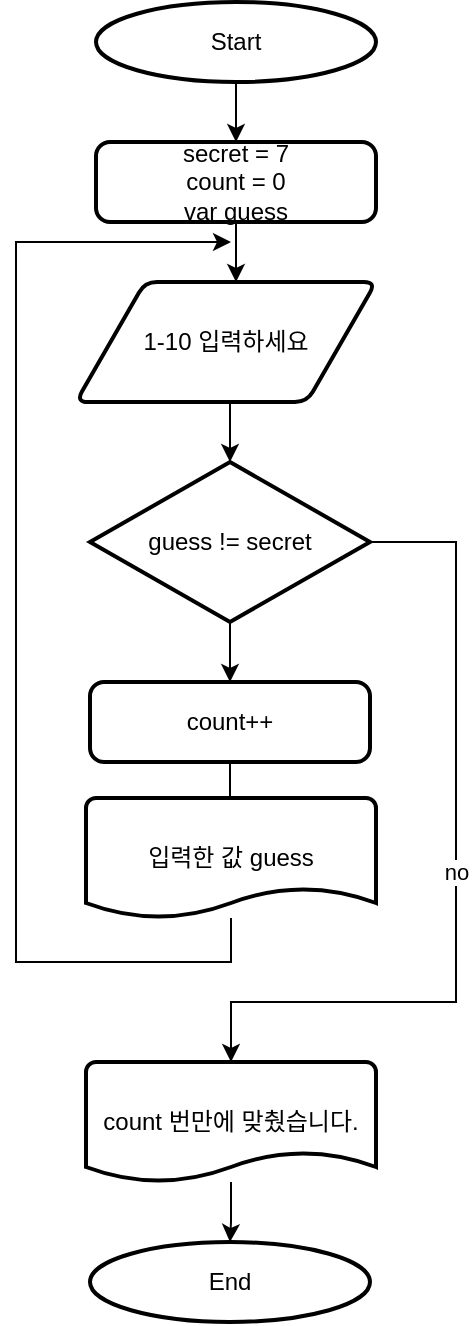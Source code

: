 <mxfile version="19.0.3" type="device"><diagram id="DwcCdXmfk6siQO2TB8_F" name="Page-1"><mxGraphModel dx="1102" dy="854" grid="1" gridSize="10" guides="1" tooltips="1" connect="1" arrows="1" fold="1" page="1" pageScale="1" pageWidth="850" pageHeight="1100" math="0" shadow="0"><root><mxCell id="0"/><mxCell id="1" parent="0"/><mxCell id="7Ne5Wgrfh5Z_kIamY5BC-20" style="edgeStyle=orthogonalEdgeStyle;rounded=0;orthogonalLoop=1;jettySize=auto;html=1;exitX=0.5;exitY=1;exitDx=0;exitDy=0;exitPerimeter=0;entryX=0.5;entryY=0;entryDx=0;entryDy=0;" edge="1" parent="1" source="7Ne5Wgrfh5Z_kIamY5BC-1" target="7Ne5Wgrfh5Z_kIamY5BC-3"><mxGeometry relative="1" as="geometry"/></mxCell><mxCell id="7Ne5Wgrfh5Z_kIamY5BC-1" value="Start" style="strokeWidth=2;html=1;shape=mxgraph.flowchart.start_1;whiteSpace=wrap;" vertex="1" parent="1"><mxGeometry x="90" y="40" width="140" height="40" as="geometry"/></mxCell><mxCell id="7Ne5Wgrfh5Z_kIamY5BC-2" value="End" style="strokeWidth=2;html=1;shape=mxgraph.flowchart.start_1;whiteSpace=wrap;" vertex="1" parent="1"><mxGeometry x="87" y="660" width="140" height="40" as="geometry"/></mxCell><mxCell id="7Ne5Wgrfh5Z_kIamY5BC-21" style="edgeStyle=orthogonalEdgeStyle;rounded=0;orthogonalLoop=1;jettySize=auto;html=1;exitX=0.5;exitY=1;exitDx=0;exitDy=0;entryX=0.5;entryY=0;entryDx=0;entryDy=0;" edge="1" parent="1" source="7Ne5Wgrfh5Z_kIamY5BC-3"><mxGeometry relative="1" as="geometry"><mxPoint x="160" y="180" as="targetPoint"/></mxGeometry></mxCell><mxCell id="7Ne5Wgrfh5Z_kIamY5BC-3" value="secret = 7&lt;br&gt;count = 0&lt;br&gt;var guess" style="rounded=1;whiteSpace=wrap;html=1;absoluteArcSize=1;arcSize=14;strokeWidth=2;" vertex="1" parent="1"><mxGeometry x="90" y="110" width="140" height="40" as="geometry"/></mxCell><mxCell id="7Ne5Wgrfh5Z_kIamY5BC-28" value="no" style="edgeStyle=orthogonalEdgeStyle;rounded=0;orthogonalLoop=1;jettySize=auto;html=1;exitX=1;exitY=0.5;exitDx=0;exitDy=0;exitPerimeter=0;entryX=0.5;entryY=0;entryDx=0;entryDy=0;entryPerimeter=0;" edge="1" parent="1" source="7Ne5Wgrfh5Z_kIamY5BC-7" target="7Ne5Wgrfh5Z_kIamY5BC-11"><mxGeometry relative="1" as="geometry"><Array as="points"><mxPoint x="270" y="310"/><mxPoint x="270" y="540"/><mxPoint x="158" y="540"/></Array></mxGeometry></mxCell><mxCell id="7Ne5Wgrfh5Z_kIamY5BC-34" style="edgeStyle=orthogonalEdgeStyle;rounded=0;orthogonalLoop=1;jettySize=auto;html=1;exitX=0.5;exitY=1;exitDx=0;exitDy=0;exitPerimeter=0;entryX=0.5;entryY=0;entryDx=0;entryDy=0;" edge="1" parent="1" source="7Ne5Wgrfh5Z_kIamY5BC-7" target="7Ne5Wgrfh5Z_kIamY5BC-25"><mxGeometry relative="1" as="geometry"/></mxCell><mxCell id="7Ne5Wgrfh5Z_kIamY5BC-7" value="guess != secret" style="strokeWidth=2;html=1;shape=mxgraph.flowchart.decision;whiteSpace=wrap;" vertex="1" parent="1"><mxGeometry x="87" y="270" width="140" height="80" as="geometry"/></mxCell><mxCell id="7Ne5Wgrfh5Z_kIamY5BC-29" value="" style="edgeStyle=orthogonalEdgeStyle;rounded=0;orthogonalLoop=1;jettySize=auto;html=1;" edge="1" parent="1" source="7Ne5Wgrfh5Z_kIamY5BC-11" target="7Ne5Wgrfh5Z_kIamY5BC-2"><mxGeometry relative="1" as="geometry"/></mxCell><mxCell id="7Ne5Wgrfh5Z_kIamY5BC-11" value="count 번만에 맞췄습니다." style="strokeWidth=2;html=1;shape=mxgraph.flowchart.document2;whiteSpace=wrap;size=0.25;" vertex="1" parent="1"><mxGeometry x="85" y="570" width="145" height="60" as="geometry"/></mxCell><mxCell id="7Ne5Wgrfh5Z_kIamY5BC-37" style="edgeStyle=orthogonalEdgeStyle;rounded=0;orthogonalLoop=1;jettySize=auto;html=1;exitX=0.5;exitY=1;exitDx=0;exitDy=0;entryX=0.5;entryY=0;entryDx=0;entryDy=0;entryPerimeter=0;" edge="1" parent="1" source="7Ne5Wgrfh5Z_kIamY5BC-23" target="7Ne5Wgrfh5Z_kIamY5BC-7"><mxGeometry relative="1" as="geometry"/></mxCell><mxCell id="7Ne5Wgrfh5Z_kIamY5BC-23" value="1-10 입력하세요" style="shape=parallelogram;html=1;strokeWidth=2;perimeter=parallelogramPerimeter;whiteSpace=wrap;rounded=1;arcSize=12;size=0.23;" vertex="1" parent="1"><mxGeometry x="80" y="180" width="150" height="60" as="geometry"/></mxCell><mxCell id="7Ne5Wgrfh5Z_kIamY5BC-35" style="edgeStyle=orthogonalEdgeStyle;rounded=0;orthogonalLoop=1;jettySize=auto;html=1;exitX=0.5;exitY=1;exitDx=0;exitDy=0;" edge="1" parent="1" source="7Ne5Wgrfh5Z_kIamY5BC-25" target="7Ne5Wgrfh5Z_kIamY5BC-26"><mxGeometry relative="1" as="geometry"/></mxCell><mxCell id="7Ne5Wgrfh5Z_kIamY5BC-25" value="count++" style="rounded=1;whiteSpace=wrap;html=1;absoluteArcSize=1;arcSize=14;strokeWidth=2;" vertex="1" parent="1"><mxGeometry x="87" y="380" width="140" height="40" as="geometry"/></mxCell><mxCell id="7Ne5Wgrfh5Z_kIamY5BC-27" style="edgeStyle=orthogonalEdgeStyle;rounded=0;orthogonalLoop=1;jettySize=auto;html=1;" edge="1" parent="1" source="7Ne5Wgrfh5Z_kIamY5BC-26"><mxGeometry relative="1" as="geometry"><mxPoint x="157.5" y="160" as="targetPoint"/><Array as="points"><mxPoint x="158" y="520"/><mxPoint x="50" y="520"/><mxPoint x="50" y="160"/></Array></mxGeometry></mxCell><mxCell id="7Ne5Wgrfh5Z_kIamY5BC-26" value="입력한 값 guess" style="strokeWidth=2;html=1;shape=mxgraph.flowchart.document2;whiteSpace=wrap;size=0.25;" vertex="1" parent="1"><mxGeometry x="85" y="438" width="145" height="60" as="geometry"/></mxCell></root></mxGraphModel></diagram></mxfile>